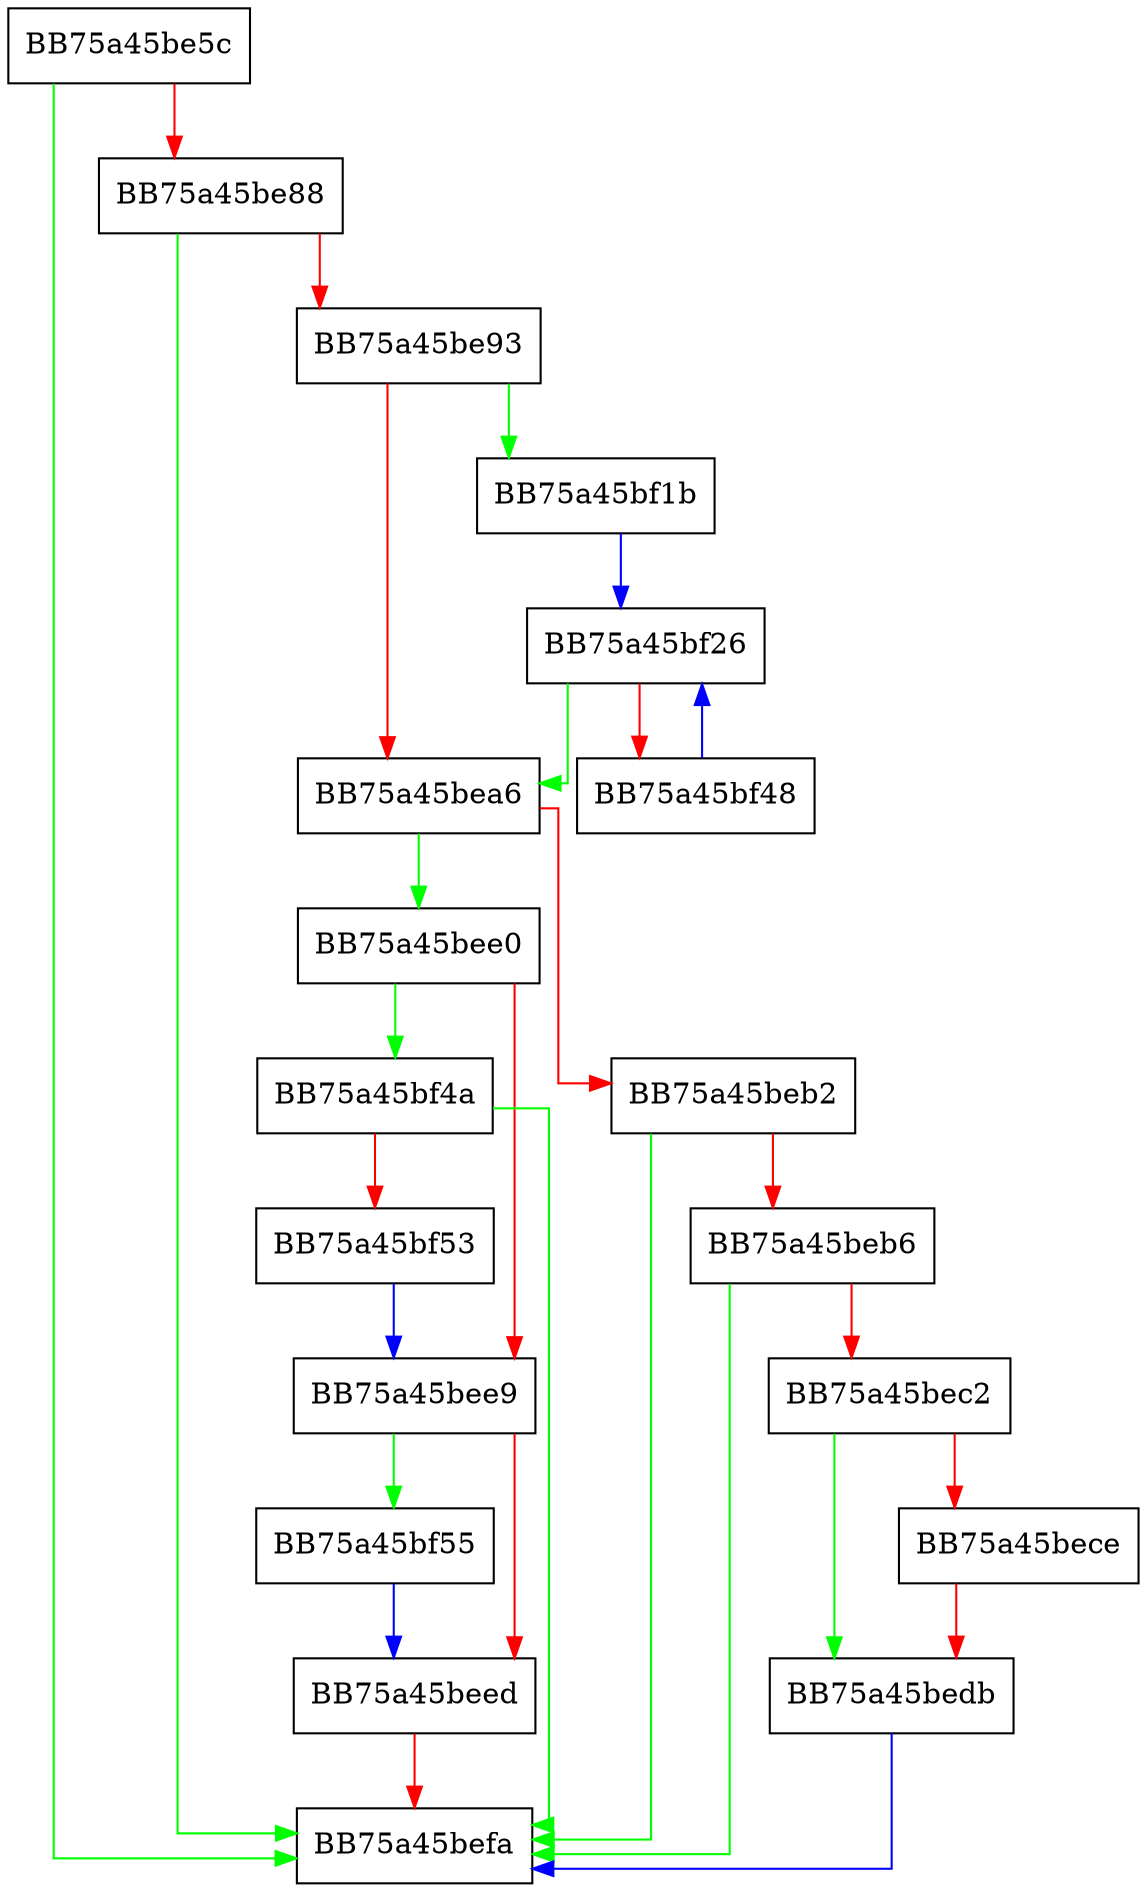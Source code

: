 digraph sqlite3PagerSavepoint {
  node [shape="box"];
  graph [splines=ortho];
  BB75a45be5c -> BB75a45befa [color="green"];
  BB75a45be5c -> BB75a45be88 [color="red"];
  BB75a45be88 -> BB75a45befa [color="green"];
  BB75a45be88 -> BB75a45be93 [color="red"];
  BB75a45be93 -> BB75a45bf1b [color="green"];
  BB75a45be93 -> BB75a45bea6 [color="red"];
  BB75a45bea6 -> BB75a45bee0 [color="green"];
  BB75a45bea6 -> BB75a45beb2 [color="red"];
  BB75a45beb2 -> BB75a45befa [color="green"];
  BB75a45beb2 -> BB75a45beb6 [color="red"];
  BB75a45beb6 -> BB75a45befa [color="green"];
  BB75a45beb6 -> BB75a45bec2 [color="red"];
  BB75a45bec2 -> BB75a45bedb [color="green"];
  BB75a45bec2 -> BB75a45bece [color="red"];
  BB75a45bece -> BB75a45bedb [color="red"];
  BB75a45bedb -> BB75a45befa [color="blue"];
  BB75a45bee0 -> BB75a45bf4a [color="green"];
  BB75a45bee0 -> BB75a45bee9 [color="red"];
  BB75a45bee9 -> BB75a45bf55 [color="green"];
  BB75a45bee9 -> BB75a45beed [color="red"];
  BB75a45beed -> BB75a45befa [color="red"];
  BB75a45bf1b -> BB75a45bf26 [color="blue"];
  BB75a45bf26 -> BB75a45bea6 [color="green"];
  BB75a45bf26 -> BB75a45bf48 [color="red"];
  BB75a45bf48 -> BB75a45bf26 [color="blue"];
  BB75a45bf4a -> BB75a45befa [color="green"];
  BB75a45bf4a -> BB75a45bf53 [color="red"];
  BB75a45bf53 -> BB75a45bee9 [color="blue"];
  BB75a45bf55 -> BB75a45beed [color="blue"];
}